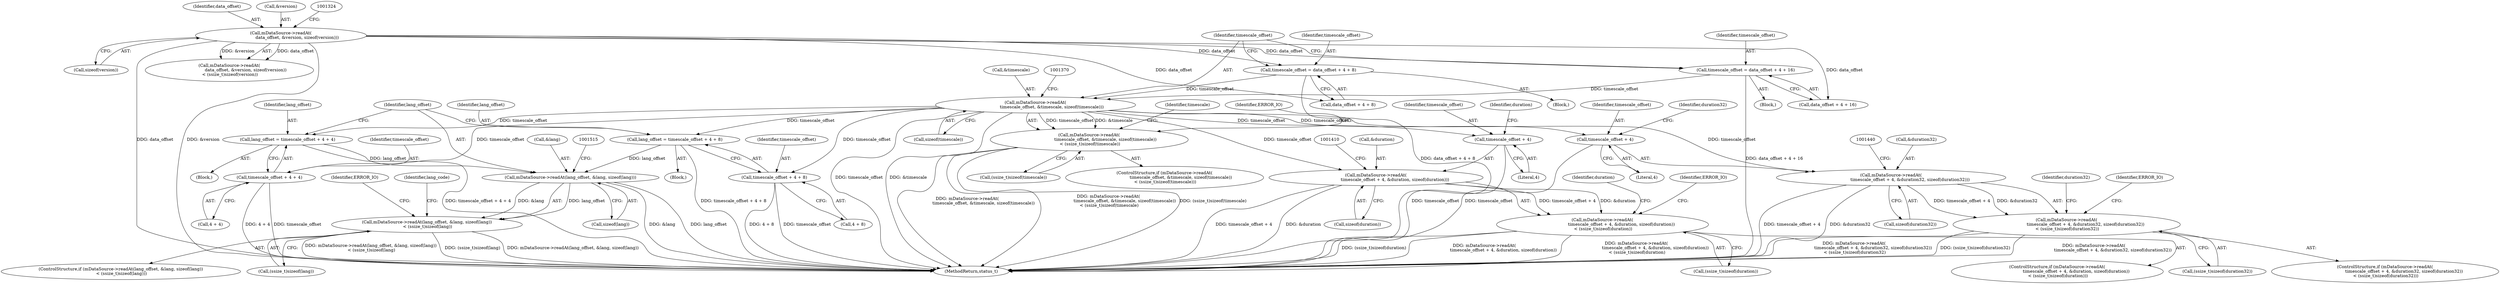 digraph "0_Android_8a3a2f6ea7defe1a81bb32b3c9f3537f84749b9d@API" {
"1001363" [label="(Call,mDataSource->readAt(\n                        timescale_offset, &timescale, sizeof(timescale)))"];
"1001336" [label="(Call,timescale_offset = data_offset + 4 + 16)"];
"1001317" [label="(Call,mDataSource->readAt(\n                        data_offset, &version, sizeof(version)))"];
"1001349" [label="(Call,timescale_offset = data_offset + 4 + 8)"];
"1001362" [label="(Call,mDataSource->readAt(\n                        timescale_offset, &timescale, sizeof(timescale))\n < (ssize_t)sizeof(timescale))"];
"1001401" [label="(Call,mDataSource->readAt(\n                            timescale_offset + 4, &duration, sizeof(duration)))"];
"1001400" [label="(Call,mDataSource->readAt(\n                            timescale_offset + 4, &duration, sizeof(duration))\n < (ssize_t)sizeof(duration))"];
"1001402" [label="(Call,timescale_offset + 4)"];
"1001431" [label="(Call,mDataSource->readAt(\n                            timescale_offset + 4, &duration32, sizeof(duration32)))"];
"1001430" [label="(Call,mDataSource->readAt(\n                            timescale_offset + 4, &duration32, sizeof(duration32))\n < (ssize_t)sizeof(duration32))"];
"1001432" [label="(Call,timescale_offset + 4)"];
"1001482" [label="(Call,lang_offset = timescale_offset + 4 + 8)"];
"1001508" [label="(Call,mDataSource->readAt(lang_offset, &lang, sizeof(lang)))"];
"1001507" [label="(Call,mDataSource->readAt(lang_offset, &lang, sizeof(lang))\n < (ssize_t)sizeof(lang))"];
"1001484" [label="(Call,timescale_offset + 4 + 8)"];
"1001495" [label="(Call,lang_offset = timescale_offset + 4 + 4)"];
"1001497" [label="(Call,timescale_offset + 4 + 4)"];
"1001405" [label="(Call,&duration)"];
"1001482" [label="(Call,lang_offset = timescale_offset + 4 + 8)"];
"1001432" [label="(Call,timescale_offset + 4)"];
"1001321" [label="(Call,sizeof(version))"];
"1001336" [label="(Call,timescale_offset = data_offset + 4 + 16)"];
"1001484" [label="(Call,timescale_offset + 4 + 8)"];
"1001348" [label="(Block,)"];
"1001369" [label="(Call,(ssize_t)sizeof(timescale))"];
"1001409" [label="(Call,(ssize_t)sizeof(duration))"];
"1001415" [label="(Identifier,ERROR_IO)"];
"1001404" [label="(Literal,4)"];
"1001514" [label="(Call,(ssize_t)sizeof(lang))"];
"1001351" [label="(Call,data_offset + 4 + 8)"];
"1001430" [label="(Call,mDataSource->readAt(\n                            timescale_offset + 4, &duration32, sizeof(duration32))\n < (ssize_t)sizeof(duration32))"];
"1001445" [label="(Identifier,ERROR_IO)"];
"1001520" [label="(Identifier,ERROR_IO)"];
"1001494" [label="(Block,)"];
"1001509" [label="(Identifier,lang_offset)"];
"1001498" [label="(Identifier,timescale_offset)"];
"1001316" [label="(Call,mDataSource->readAt(\n                        data_offset, &version, sizeof(version))\n < (ssize_t)sizeof(version))"];
"1001486" [label="(Call,4 + 8)"];
"1001435" [label="(Call,&duration32)"];
"1001400" [label="(Call,mDataSource->readAt(\n                            timescale_offset + 4, &duration, sizeof(duration))\n < (ssize_t)sizeof(duration))"];
"1001402" [label="(Call,timescale_offset + 4)"];
"1001497" [label="(Call,timescale_offset + 4 + 4)"];
"1001361" [label="(ControlStructure,if (mDataSource->readAt(\n                        timescale_offset, &timescale, sizeof(timescale))\n < (ssize_t)sizeof(timescale)))"];
"1001436" [label="(Identifier,duration32)"];
"1001363" [label="(Call,mDataSource->readAt(\n                        timescale_offset, &timescale, sizeof(timescale)))"];
"1001401" [label="(Call,mDataSource->readAt(\n                            timescale_offset + 4, &duration, sizeof(duration)))"];
"1001364" [label="(Identifier,timescale_offset)"];
"1001318" [label="(Identifier,data_offset)"];
"1001375" [label="(Identifier,ERROR_IO)"];
"1001319" [label="(Call,&version)"];
"1001367" [label="(Call,sizeof(timescale))"];
"1001434" [label="(Literal,4)"];
"1001317" [label="(Call,mDataSource->readAt(\n                        data_offset, &version, sizeof(version)))"];
"1001483" [label="(Identifier,lang_offset)"];
"1001337" [label="(Identifier,timescale_offset)"];
"1001506" [label="(ControlStructure,if (mDataSource->readAt(lang_offset, &lang, sizeof(lang))\n < (ssize_t)sizeof(lang)))"];
"1001365" [label="(Call,&timescale)"];
"1001499" [label="(Call,4 + 4)"];
"1001496" [label="(Identifier,lang_offset)"];
"1001362" [label="(Call,mDataSource->readAt(\n                        timescale_offset, &timescale, sizeof(timescale))\n < (ssize_t)sizeof(timescale))"];
"1001429" [label="(ControlStructure,if (mDataSource->readAt(\n                            timescale_offset + 4, &duration32, sizeof(duration32))\n < (ssize_t)sizeof(duration32)))"];
"1001507" [label="(Call,mDataSource->readAt(lang_offset, &lang, sizeof(lang))\n < (ssize_t)sizeof(lang))"];
"1001524" [label="(Identifier,lang_code)"];
"1003923" [label="(MethodReturn,status_t)"];
"1001349" [label="(Call,timescale_offset = data_offset + 4 + 8)"];
"1001403" [label="(Identifier,timescale_offset)"];
"1001439" [label="(Call,(ssize_t)sizeof(duration32))"];
"1001437" [label="(Call,sizeof(duration32))"];
"1001433" [label="(Identifier,timescale_offset)"];
"1001378" [label="(Identifier,timescale)"];
"1001448" [label="(Identifier,duration32)"];
"1001350" [label="(Identifier,timescale_offset)"];
"1001510" [label="(Call,&lang)"];
"1001431" [label="(Call,mDataSource->readAt(\n                            timescale_offset + 4, &duration32, sizeof(duration32)))"];
"1001406" [label="(Identifier,duration)"];
"1001338" [label="(Call,data_offset + 4 + 16)"];
"1001399" [label="(ControlStructure,if (mDataSource->readAt(\n                            timescale_offset + 4, &duration, sizeof(duration))\n < (ssize_t)sizeof(duration)))"];
"1001418" [label="(Identifier,duration)"];
"1001512" [label="(Call,sizeof(lang))"];
"1001508" [label="(Call,mDataSource->readAt(lang_offset, &lang, sizeof(lang)))"];
"1001485" [label="(Identifier,timescale_offset)"];
"1001407" [label="(Call,sizeof(duration))"];
"1001495" [label="(Call,lang_offset = timescale_offset + 4 + 4)"];
"1001481" [label="(Block,)"];
"1001335" [label="(Block,)"];
"1001363" -> "1001362"  [label="AST: "];
"1001363" -> "1001367"  [label="CFG: "];
"1001364" -> "1001363"  [label="AST: "];
"1001365" -> "1001363"  [label="AST: "];
"1001367" -> "1001363"  [label="AST: "];
"1001370" -> "1001363"  [label="CFG: "];
"1001363" -> "1003923"  [label="DDG: timescale_offset"];
"1001363" -> "1003923"  [label="DDG: &timescale"];
"1001363" -> "1001362"  [label="DDG: timescale_offset"];
"1001363" -> "1001362"  [label="DDG: &timescale"];
"1001336" -> "1001363"  [label="DDG: timescale_offset"];
"1001349" -> "1001363"  [label="DDG: timescale_offset"];
"1001363" -> "1001401"  [label="DDG: timescale_offset"];
"1001363" -> "1001402"  [label="DDG: timescale_offset"];
"1001363" -> "1001431"  [label="DDG: timescale_offset"];
"1001363" -> "1001432"  [label="DDG: timescale_offset"];
"1001363" -> "1001482"  [label="DDG: timescale_offset"];
"1001363" -> "1001484"  [label="DDG: timescale_offset"];
"1001363" -> "1001495"  [label="DDG: timescale_offset"];
"1001363" -> "1001497"  [label="DDG: timescale_offset"];
"1001336" -> "1001335"  [label="AST: "];
"1001336" -> "1001338"  [label="CFG: "];
"1001337" -> "1001336"  [label="AST: "];
"1001338" -> "1001336"  [label="AST: "];
"1001364" -> "1001336"  [label="CFG: "];
"1001336" -> "1003923"  [label="DDG: data_offset + 4 + 16"];
"1001317" -> "1001336"  [label="DDG: data_offset"];
"1001317" -> "1001316"  [label="AST: "];
"1001317" -> "1001321"  [label="CFG: "];
"1001318" -> "1001317"  [label="AST: "];
"1001319" -> "1001317"  [label="AST: "];
"1001321" -> "1001317"  [label="AST: "];
"1001324" -> "1001317"  [label="CFG: "];
"1001317" -> "1003923"  [label="DDG: data_offset"];
"1001317" -> "1003923"  [label="DDG: &version"];
"1001317" -> "1001316"  [label="DDG: data_offset"];
"1001317" -> "1001316"  [label="DDG: &version"];
"1001317" -> "1001338"  [label="DDG: data_offset"];
"1001317" -> "1001349"  [label="DDG: data_offset"];
"1001317" -> "1001351"  [label="DDG: data_offset"];
"1001349" -> "1001348"  [label="AST: "];
"1001349" -> "1001351"  [label="CFG: "];
"1001350" -> "1001349"  [label="AST: "];
"1001351" -> "1001349"  [label="AST: "];
"1001364" -> "1001349"  [label="CFG: "];
"1001349" -> "1003923"  [label="DDG: data_offset + 4 + 8"];
"1001362" -> "1001361"  [label="AST: "];
"1001362" -> "1001369"  [label="CFG: "];
"1001369" -> "1001362"  [label="AST: "];
"1001375" -> "1001362"  [label="CFG: "];
"1001378" -> "1001362"  [label="CFG: "];
"1001362" -> "1003923"  [label="DDG: mDataSource->readAt(\n                        timescale_offset, &timescale, sizeof(timescale))"];
"1001362" -> "1003923"  [label="DDG: mDataSource->readAt(\n                        timescale_offset, &timescale, sizeof(timescale))\n < (ssize_t)sizeof(timescale)"];
"1001362" -> "1003923"  [label="DDG: (ssize_t)sizeof(timescale)"];
"1001401" -> "1001400"  [label="AST: "];
"1001401" -> "1001407"  [label="CFG: "];
"1001402" -> "1001401"  [label="AST: "];
"1001405" -> "1001401"  [label="AST: "];
"1001407" -> "1001401"  [label="AST: "];
"1001410" -> "1001401"  [label="CFG: "];
"1001401" -> "1003923"  [label="DDG: &duration"];
"1001401" -> "1003923"  [label="DDG: timescale_offset + 4"];
"1001401" -> "1001400"  [label="DDG: timescale_offset + 4"];
"1001401" -> "1001400"  [label="DDG: &duration"];
"1001400" -> "1001399"  [label="AST: "];
"1001400" -> "1001409"  [label="CFG: "];
"1001409" -> "1001400"  [label="AST: "];
"1001415" -> "1001400"  [label="CFG: "];
"1001418" -> "1001400"  [label="CFG: "];
"1001400" -> "1003923"  [label="DDG: mDataSource->readAt(\n                            timescale_offset + 4, &duration, sizeof(duration))\n < (ssize_t)sizeof(duration)"];
"1001400" -> "1003923"  [label="DDG: (ssize_t)sizeof(duration)"];
"1001400" -> "1003923"  [label="DDG: mDataSource->readAt(\n                            timescale_offset + 4, &duration, sizeof(duration))"];
"1001402" -> "1001404"  [label="CFG: "];
"1001403" -> "1001402"  [label="AST: "];
"1001404" -> "1001402"  [label="AST: "];
"1001406" -> "1001402"  [label="CFG: "];
"1001402" -> "1003923"  [label="DDG: timescale_offset"];
"1001431" -> "1001430"  [label="AST: "];
"1001431" -> "1001437"  [label="CFG: "];
"1001432" -> "1001431"  [label="AST: "];
"1001435" -> "1001431"  [label="AST: "];
"1001437" -> "1001431"  [label="AST: "];
"1001440" -> "1001431"  [label="CFG: "];
"1001431" -> "1003923"  [label="DDG: timescale_offset + 4"];
"1001431" -> "1003923"  [label="DDG: &duration32"];
"1001431" -> "1001430"  [label="DDG: timescale_offset + 4"];
"1001431" -> "1001430"  [label="DDG: &duration32"];
"1001430" -> "1001429"  [label="AST: "];
"1001430" -> "1001439"  [label="CFG: "];
"1001439" -> "1001430"  [label="AST: "];
"1001445" -> "1001430"  [label="CFG: "];
"1001448" -> "1001430"  [label="CFG: "];
"1001430" -> "1003923"  [label="DDG: (ssize_t)sizeof(duration32)"];
"1001430" -> "1003923"  [label="DDG: mDataSource->readAt(\n                            timescale_offset + 4, &duration32, sizeof(duration32))"];
"1001430" -> "1003923"  [label="DDG: mDataSource->readAt(\n                            timescale_offset + 4, &duration32, sizeof(duration32))\n < (ssize_t)sizeof(duration32)"];
"1001432" -> "1001434"  [label="CFG: "];
"1001433" -> "1001432"  [label="AST: "];
"1001434" -> "1001432"  [label="AST: "];
"1001436" -> "1001432"  [label="CFG: "];
"1001432" -> "1003923"  [label="DDG: timescale_offset"];
"1001482" -> "1001481"  [label="AST: "];
"1001482" -> "1001484"  [label="CFG: "];
"1001483" -> "1001482"  [label="AST: "];
"1001484" -> "1001482"  [label="AST: "];
"1001509" -> "1001482"  [label="CFG: "];
"1001482" -> "1003923"  [label="DDG: timescale_offset + 4 + 8"];
"1001482" -> "1001508"  [label="DDG: lang_offset"];
"1001508" -> "1001507"  [label="AST: "];
"1001508" -> "1001512"  [label="CFG: "];
"1001509" -> "1001508"  [label="AST: "];
"1001510" -> "1001508"  [label="AST: "];
"1001512" -> "1001508"  [label="AST: "];
"1001515" -> "1001508"  [label="CFG: "];
"1001508" -> "1003923"  [label="DDG: lang_offset"];
"1001508" -> "1003923"  [label="DDG: &lang"];
"1001508" -> "1001507"  [label="DDG: lang_offset"];
"1001508" -> "1001507"  [label="DDG: &lang"];
"1001495" -> "1001508"  [label="DDG: lang_offset"];
"1001507" -> "1001506"  [label="AST: "];
"1001507" -> "1001514"  [label="CFG: "];
"1001514" -> "1001507"  [label="AST: "];
"1001520" -> "1001507"  [label="CFG: "];
"1001524" -> "1001507"  [label="CFG: "];
"1001507" -> "1003923"  [label="DDG: (ssize_t)sizeof(lang)"];
"1001507" -> "1003923"  [label="DDG: mDataSource->readAt(lang_offset, &lang, sizeof(lang))"];
"1001507" -> "1003923"  [label="DDG: mDataSource->readAt(lang_offset, &lang, sizeof(lang))\n < (ssize_t)sizeof(lang)"];
"1001484" -> "1001486"  [label="CFG: "];
"1001485" -> "1001484"  [label="AST: "];
"1001486" -> "1001484"  [label="AST: "];
"1001484" -> "1003923"  [label="DDG: 4 + 8"];
"1001484" -> "1003923"  [label="DDG: timescale_offset"];
"1001495" -> "1001494"  [label="AST: "];
"1001495" -> "1001497"  [label="CFG: "];
"1001496" -> "1001495"  [label="AST: "];
"1001497" -> "1001495"  [label="AST: "];
"1001509" -> "1001495"  [label="CFG: "];
"1001495" -> "1003923"  [label="DDG: timescale_offset + 4 + 4"];
"1001497" -> "1001499"  [label="CFG: "];
"1001498" -> "1001497"  [label="AST: "];
"1001499" -> "1001497"  [label="AST: "];
"1001497" -> "1003923"  [label="DDG: 4 + 4"];
"1001497" -> "1003923"  [label="DDG: timescale_offset"];
}
